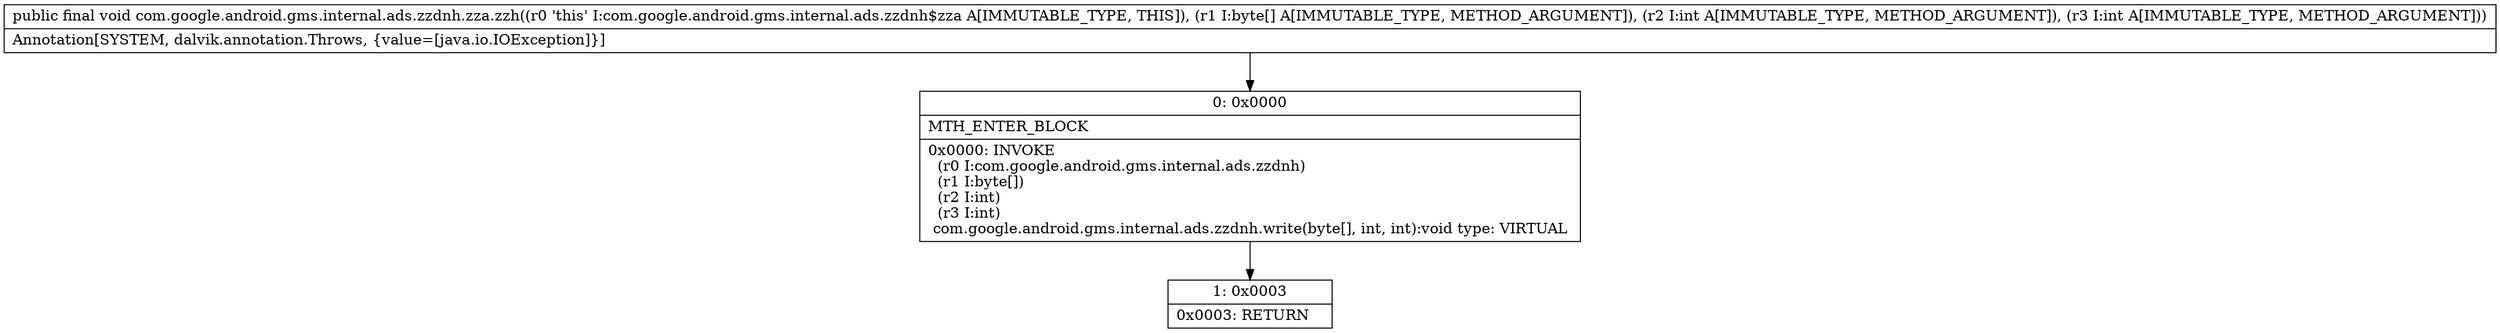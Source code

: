 digraph "CFG forcom.google.android.gms.internal.ads.zzdnh.zza.zzh([BII)V" {
Node_0 [shape=record,label="{0\:\ 0x0000|MTH_ENTER_BLOCK\l|0x0000: INVOKE  \l  (r0 I:com.google.android.gms.internal.ads.zzdnh)\l  (r1 I:byte[])\l  (r2 I:int)\l  (r3 I:int)\l com.google.android.gms.internal.ads.zzdnh.write(byte[], int, int):void type: VIRTUAL \l}"];
Node_1 [shape=record,label="{1\:\ 0x0003|0x0003: RETURN   \l}"];
MethodNode[shape=record,label="{public final void com.google.android.gms.internal.ads.zzdnh.zza.zzh((r0 'this' I:com.google.android.gms.internal.ads.zzdnh$zza A[IMMUTABLE_TYPE, THIS]), (r1 I:byte[] A[IMMUTABLE_TYPE, METHOD_ARGUMENT]), (r2 I:int A[IMMUTABLE_TYPE, METHOD_ARGUMENT]), (r3 I:int A[IMMUTABLE_TYPE, METHOD_ARGUMENT]))  | Annotation[SYSTEM, dalvik.annotation.Throws, \{value=[java.io.IOException]\}]\l}"];
MethodNode -> Node_0;
Node_0 -> Node_1;
}


